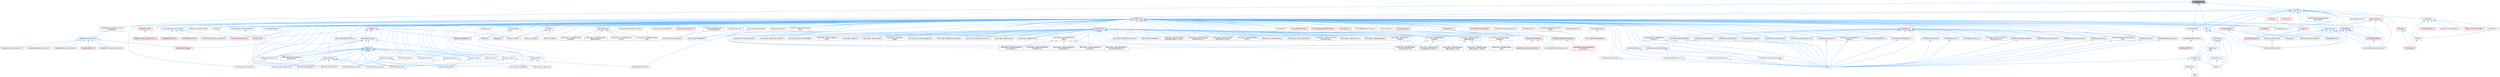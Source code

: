 digraph "Float16Color.h"
{
 // INTERACTIVE_SVG=YES
 // LATEX_PDF_SIZE
  bgcolor="transparent";
  edge [fontname=Helvetica,fontsize=10,labelfontname=Helvetica,labelfontsize=10];
  node [fontname=Helvetica,fontsize=10,shape=box,height=0.2,width=0.4];
  Node1 [id="Node000001",label="Float16Color.h",height=0.2,width=0.4,color="gray40", fillcolor="grey60", style="filled", fontcolor="black",tooltip=" "];
  Node1 -> Node2 [id="edge1_Node000001_Node000002",dir="back",color="steelblue1",style="solid",tooltip=" "];
  Node2 [id="Node000002",label="BakedShallowWaterSimulation\lComponent.h",height=0.2,width=0.4,color="grey40", fillcolor="white", style="filled",URL="$d4/dbc/BakedShallowWaterSimulationComponent_8h.html",tooltip=" "];
  Node2 -> Node3 [id="edge2_Node000002_Node000003",dir="back",color="steelblue1",style="solid",tooltip=" "];
  Node3 [id="Node000003",label="WaterBodyComponent.h",height=0.2,width=0.4,color="grey40", fillcolor="white", style="filled",URL="$db/d59/WaterBodyComponent_8h.html",tooltip=" "];
  Node3 -> Node4 [id="edge3_Node000003_Node000004",dir="back",color="steelblue1",style="solid",tooltip=" "];
  Node4 [id="Node000004",label="WaterBodyActor.h",height=0.2,width=0.4,color="red", fillcolor="#FFF0F0", style="filled",URL="$da/d45/WaterBodyActor_8h.html",tooltip=" "];
  Node3 -> Node10 [id="edge4_Node000003_Node000010",dir="back",color="steelblue1",style="solid",tooltip=" "];
  Node10 [id="Node000010",label="WaterBodyCustomComponent.h",height=0.2,width=0.4,color="grey40", fillcolor="white", style="filled",URL="$dd/dc1/WaterBodyCustomComponent_8h.html",tooltip=" "];
  Node3 -> Node11 [id="edge5_Node000003_Node000011",dir="back",color="steelblue1",style="solid",tooltip=" "];
  Node11 [id="Node000011",label="WaterBodyLakeComponent.h",height=0.2,width=0.4,color="grey40", fillcolor="white", style="filled",URL="$d8/db7/WaterBodyLakeComponent_8h.html",tooltip=" "];
  Node3 -> Node12 [id="edge6_Node000003_Node000012",dir="back",color="steelblue1",style="solid",tooltip=" "];
  Node12 [id="Node000012",label="WaterBodyManager.h",height=0.2,width=0.4,color="red", fillcolor="#FFF0F0", style="filled",URL="$d7/d25/WaterBodyManager_8h.html",tooltip=" "];
  Node3 -> Node14 [id="edge7_Node000003_Node000014",dir="back",color="steelblue1",style="solid",tooltip=" "];
  Node14 [id="Node000014",label="WaterBodyOceanComponent.h",height=0.2,width=0.4,color="grey40", fillcolor="white", style="filled",URL="$d8/d9e/WaterBodyOceanComponent_8h.html",tooltip=" "];
  Node3 -> Node15 [id="edge8_Node000003_Node000015",dir="back",color="steelblue1",style="solid",tooltip=" "];
  Node15 [id="Node000015",label="WaterBodyRiverComponent.h",height=0.2,width=0.4,color="grey40", fillcolor="white", style="filled",URL="$d6/d69/WaterBodyRiverComponent_8h.html",tooltip=" "];
  Node1 -> Node16 [id="edge9_Node000001_Node000016",dir="back",color="steelblue1",style="solid",tooltip=" "];
  Node16 [id="Node000016",label="Core.h",height=0.2,width=0.4,color="grey40", fillcolor="white", style="filled",URL="$d6/dd7/Core_8h.html",tooltip=" "];
  Node16 -> Node17 [id="edge10_Node000016_Node000017",dir="back",color="steelblue1",style="solid",tooltip=" "];
  Node17 [id="Node000017",label="CoreUObject.h",height=0.2,width=0.4,color="grey40", fillcolor="white", style="filled",URL="$d0/ded/CoreUObject_8h.html",tooltip=" "];
  Node17 -> Node18 [id="edge11_Node000017_Node000018",dir="back",color="steelblue1",style="solid",tooltip=" "];
  Node18 [id="Node000018",label="Engine.h",height=0.2,width=0.4,color="grey40", fillcolor="white", style="filled",URL="$d1/d34/Public_2Engine_8h.html",tooltip=" "];
  Node17 -> Node19 [id="edge12_Node000017_Node000019",dir="back",color="steelblue1",style="solid",tooltip=" "];
  Node19 [id="Node000019",label="EngineMinimal.h",height=0.2,width=0.4,color="grey40", fillcolor="white", style="filled",URL="$d0/d2c/EngineMinimal_8h.html",tooltip=" "];
  Node19 -> Node18 [id="edge13_Node000019_Node000018",dir="back",color="steelblue1",style="solid",tooltip=" "];
  Node17 -> Node20 [id="edge14_Node000017_Node000020",dir="back",color="steelblue1",style="solid",tooltip=" "];
  Node20 [id="Node000020",label="SlateBasics.h",height=0.2,width=0.4,color="grey40", fillcolor="white", style="filled",URL="$da/d2f/SlateBasics_8h.html",tooltip=" "];
  Node20 -> Node18 [id="edge15_Node000020_Node000018",dir="back",color="steelblue1",style="solid",tooltip=" "];
  Node20 -> Node21 [id="edge16_Node000020_Node000021",dir="back",color="steelblue1",style="solid",tooltip=" "];
  Node21 [id="Node000021",label="Slate.h",height=0.2,width=0.4,color="grey40", fillcolor="white", style="filled",URL="$d2/dc0/Slate_8h.html",tooltip=" "];
  Node20 -> Node22 [id="edge17_Node000020_Node000022",dir="back",color="steelblue1",style="solid",tooltip=" "];
  Node22 [id="Node000022",label="SlateExtras.h",height=0.2,width=0.4,color="grey40", fillcolor="white", style="filled",URL="$d8/dec/SlateExtras_8h.html",tooltip=" "];
  Node22 -> Node21 [id="edge18_Node000022_Node000021",dir="back",color="steelblue1",style="solid",tooltip=" "];
  Node20 -> Node23 [id="edge19_Node000020_Node000023",dir="back",color="steelblue1",style="solid",tooltip=" "];
  Node23 [id="Node000023",label="UnrealEd.h",height=0.2,width=0.4,color="grey40", fillcolor="white", style="filled",URL="$d2/d5f/UnrealEd_8h.html",tooltip=" "];
  Node17 -> Node24 [id="edge20_Node000017_Node000024",dir="back",color="steelblue1",style="solid",tooltip=" "];
  Node24 [id="Node000024",label="SlateCore.h",height=0.2,width=0.4,color="grey40", fillcolor="white", style="filled",URL="$dc/d03/SlateCore_8h.html",tooltip=" "];
  Node24 -> Node18 [id="edge21_Node000024_Node000018",dir="back",color="steelblue1",style="solid",tooltip=" "];
  Node24 -> Node20 [id="edge22_Node000024_Node000020",dir="back",color="steelblue1",style="solid",tooltip=" "];
  Node16 -> Node18 [id="edge23_Node000016_Node000018",dir="back",color="steelblue1",style="solid",tooltip=" "];
  Node16 -> Node20 [id="edge24_Node000016_Node000020",dir="back",color="steelblue1",style="solid",tooltip=" "];
  Node1 -> Node25 [id="edge25_Node000001_Node000025",dir="back",color="steelblue1",style="solid",tooltip=" "];
  Node25 [id="Node000025",label="CoreSharedPCH.h",height=0.2,width=0.4,color="grey40", fillcolor="white", style="filled",URL="$d8/de5/CoreSharedPCH_8h.html",tooltip=" "];
  Node25 -> Node26 [id="edge26_Node000025_Node000026",dir="back",color="steelblue1",style="solid",tooltip=" "];
  Node26 [id="Node000026",label="CoreUObjectSharedPCH.h",height=0.2,width=0.4,color="grey40", fillcolor="white", style="filled",URL="$de/d2f/CoreUObjectSharedPCH_8h.html",tooltip=" "];
  Node26 -> Node27 [id="edge27_Node000026_Node000027",dir="back",color="steelblue1",style="solid",tooltip=" "];
  Node27 [id="Node000027",label="SlateSharedPCH.h",height=0.2,width=0.4,color="red", fillcolor="#FFF0F0", style="filled",URL="$d1/dfc/SlateSharedPCH_8h.html",tooltip=" "];
  Node1 -> Node30 [id="edge28_Node000001_Node000030",dir="back",color="steelblue1",style="solid",tooltip=" "];
  Node30 [id="Node000030",label="UnrealMath.h",height=0.2,width=0.4,color="grey40", fillcolor="white", style="filled",URL="$d8/db2/UnrealMath_8h.html",tooltip=" "];
  Node30 -> Node31 [id="edge29_Node000030_Node000031",dir="back",color="steelblue1",style="solid",tooltip=" "];
  Node31 [id="Node000031",label="AudioBuffer.h",height=0.2,width=0.4,color="grey40", fillcolor="white", style="filled",URL="$d7/da7/AudioBuffer_8h.html",tooltip=" "];
  Node31 -> Node32 [id="edge30_Node000031_Node000032",dir="back",color="steelblue1",style="solid",tooltip=" "];
  Node32 [id="Node000032",label="FusionVoice.h",height=0.2,width=0.4,color="red", fillcolor="#FFF0F0", style="filled",URL="$d2/dca/FusionVoice_8h.html",tooltip=" "];
  Node31 -> Node35 [id="edge31_Node000031_Node000035",dir="back",color="steelblue1",style="solid",tooltip=" "];
  Node35 [id="Node000035",label="GainMatrix.h",height=0.2,width=0.4,color="grey40", fillcolor="white", style="filled",URL="$d0/d14/GainMatrix_8h.html",tooltip=" "];
  Node35 -> Node36 [id="edge32_Node000035_Node000036",dir="back",color="steelblue1",style="solid",tooltip=" "];
  Node36 [id="Node000036",label="Panner.h",height=0.2,width=0.4,color="grey40", fillcolor="white", style="filled",URL="$dc/dea/Panner_8h.html",tooltip=" "];
  Node36 -> Node32 [id="edge33_Node000036_Node000032",dir="back",color="steelblue1",style="solid",tooltip=" "];
  Node31 -> Node37 [id="edge34_Node000031_Node000037",dir="back",color="steelblue1",style="solid",tooltip=" "];
  Node37 [id="Node000037",label="MusicalAudioBus.h",height=0.2,width=0.4,color="red", fillcolor="#FFF0F0", style="filled",URL="$d4/d5c/MusicalAudioBus_8h.html",tooltip=" "];
  Node31 -> Node36 [id="edge35_Node000031_Node000036",dir="back",color="steelblue1",style="solid",tooltip=" "];
  Node31 -> Node34 [id="edge36_Node000031_Node000034",dir="back",color="steelblue1",style="solid",tooltip=" "];
  Node34 [id="Node000034",label="SingletonFusionVoicePool.h",height=0.2,width=0.4,color="grey40", fillcolor="white", style="filled",URL="$d3/da3/SingletonFusionVoicePool_8h.html",tooltip=" "];
  Node31 -> Node40 [id="edge37_Node000031_Node000040",dir="back",color="steelblue1",style="solid",tooltip=" "];
  Node40 [id="Node000040",label="StretcherAndPitchShifter.h",height=0.2,width=0.4,color="red", fillcolor="#FFF0F0", style="filled",URL="$da/d13/StretcherAndPitchShifter_8h.html",tooltip=" "];
  Node30 -> Node45 [id="edge38_Node000030_Node000045",dir="back",color="steelblue1",style="solid",tooltip=" "];
  Node45 [id="Node000045",label="CapsuleTypes.h",height=0.2,width=0.4,color="grey40", fillcolor="white", style="filled",URL="$de/dcd/CapsuleTypes_8h.html",tooltip=" "];
  Node45 -> Node46 [id="edge39_Node000045_Node000046",dir="back",color="steelblue1",style="solid",tooltip=" "];
  Node46 [id="Node000046",label="CollisionGeometryConversion.h",height=0.2,width=0.4,color="grey40", fillcolor="white", style="filled",URL="$df/d0d/CollisionGeometryConversion_8h.html",tooltip=" "];
  Node45 -> Node47 [id="edge40_Node000045_Node000047",dir="back",color="steelblue1",style="solid",tooltip=" "];
  Node47 [id="Node000047",label="ContainmentQueries3.h",height=0.2,width=0.4,color="grey40", fillcolor="white", style="filled",URL="$d5/dc8/ContainmentQueries3_8h.html",tooltip=" "];
  Node45 -> Node48 [id="edge41_Node000045_Node000048",dir="back",color="steelblue1",style="solid",tooltip=" "];
  Node48 [id="Node000048",label="FitCapsule3.h",height=0.2,width=0.4,color="grey40", fillcolor="white", style="filled",URL="$d7/d15/FitCapsule3_8h.html",tooltip=" "];
  Node45 -> Node49 [id="edge42_Node000045_Node000049",dir="back",color="steelblue1",style="solid",tooltip=" "];
  Node49 [id="Node000049",label="IntersectionQueries3.h",height=0.2,width=0.4,color="grey40", fillcolor="white", style="filled",URL="$d6/d34/IntersectionQueries3_8h.html",tooltip=" "];
  Node49 -> Node47 [id="edge43_Node000049_Node000047",dir="back",color="steelblue1",style="solid",tooltip=" "];
  Node45 -> Node50 [id="edge44_Node000045_Node000050",dir="back",color="steelblue1",style="solid",tooltip=" "];
  Node50 [id="Node000050",label="SetCollisionGeometryTool.h",height=0.2,width=0.4,color="grey40", fillcolor="white", style="filled",URL="$d0/de6/SetCollisionGeometryTool_8h.html",tooltip=" "];
  Node45 -> Node51 [id="edge45_Node000045_Node000051",dir="back",color="steelblue1",style="solid",tooltip=" "];
  Node51 [id="Node000051",label="ShapeDetection3.h",height=0.2,width=0.4,color="grey40", fillcolor="white", style="filled",URL="$de/d18/ShapeDetection3_8h.html",tooltip=" "];
  Node45 -> Node52 [id="edge46_Node000045_Node000052",dir="back",color="steelblue1",style="solid",tooltip=" "];
  Node52 [id="Node000052",label="SimpleShapeSet3.h",height=0.2,width=0.4,color="red", fillcolor="#FFF0F0", style="filled",URL="$dc/ddb/SimpleShapeSet3_8h.html",tooltip=" "];
  Node52 -> Node46 [id="edge47_Node000052_Node000046",dir="back",color="steelblue1",style="solid",tooltip=" "];
  Node30 -> Node78 [id="edge48_Node000030_Node000078",dir="back",color="steelblue1",style="solid",tooltip=" "];
  Node78 [id="Node000078",label="ComponentSourceInterfaces.h",height=0.2,width=0.4,color="grey40", fillcolor="white", style="filled",URL="$d0/d45/ComponentSourceInterfaces_8h.html",tooltip=" "];
  Node78 -> Node79 [id="edge49_Node000078_Node000079",dir="back",color="steelblue1",style="solid",tooltip=" "];
  Node79 [id="Node000079",label="EditorComponentSourceFactory.h",height=0.2,width=0.4,color="grey40", fillcolor="white", style="filled",URL="$d4/d35/EditorComponentSourceFactory_8h.html",tooltip=" "];
  Node78 -> Node80 [id="edge50_Node000078_Node000080",dir="back",color="steelblue1",style="solid",tooltip=" "];
  Node80 [id="Node000080",label="MultiSelectionTool.h",height=0.2,width=0.4,color="red", fillcolor="#FFF0F0", style="filled",URL="$d6/dc9/MultiSelectionTool_8h.html",tooltip=" "];
  Node78 -> Node105 [id="edge51_Node000078_Node000105",dir="back",color="steelblue1",style="solid",tooltip=" "];
  Node105 [id="Node000105",label="SingleSelectionTool.h",height=0.2,width=0.4,color="red", fillcolor="#FFF0F0", style="filled",URL="$de/def/SingleSelectionTool_8h.html",tooltip=" "];
  Node78 -> Node145 [id="edge52_Node000078_Node000145",dir="back",color="steelblue1",style="solid",tooltip=" "];
  Node145 [id="Node000145",label="ToolContextInterfaces.h",height=0.2,width=0.4,color="red", fillcolor="#FFF0F0", style="filled",URL="$dd/d61/ToolContextInterfaces_8h.html",tooltip=" "];
  Node30 -> Node16 [id="edge53_Node000030_Node000016",dir="back",color="steelblue1",style="solid",tooltip=" "];
  Node30 -> Node299 [id="edge54_Node000030_Node000299",dir="back",color="steelblue1",style="solid",tooltip=" "];
  Node299 [id="Node000299",label="CoreMinimal.h",height=0.2,width=0.4,color="red", fillcolor="#FFF0F0", style="filled",URL="$d7/d67/CoreMinimal_8h.html",tooltip=" "];
  Node299 -> Node300 [id="edge55_Node000299_Node000300",dir="back",color="steelblue1",style="solid",tooltip=" "];
  Node300 [id="Node000300",label="AIAsyncTaskBlueprintProxy.h",height=0.2,width=0.4,color="grey40", fillcolor="white", style="filled",URL="$db/d07/AIAsyncTaskBlueprintProxy_8h.html",tooltip=" "];
  Node299 -> Node301 [id="edge56_Node000299_Node000301",dir="back",color="steelblue1",style="solid",tooltip=" "];
  Node301 [id="Node000301",label="AIBlueprintHelperLibrary.h",height=0.2,width=0.4,color="grey40", fillcolor="white", style="filled",URL="$dc/d00/AIBlueprintHelperLibrary_8h.html",tooltip=" "];
  Node299 -> Node302 [id="edge57_Node000299_Node000302",dir="back",color="steelblue1",style="solid",tooltip=" "];
  Node302 [id="Node000302",label="AIConfig.h",height=0.2,width=0.4,color="grey40", fillcolor="white", style="filled",URL="$da/da3/AIConfig_8h.html",tooltip=" "];
  Node299 -> Node303 [id="edge58_Node000299_Node000303",dir="back",color="steelblue1",style="solid",tooltip=" "];
  Node303 [id="Node000303",label="AIController.h",height=0.2,width=0.4,color="red", fillcolor="#FFF0F0", style="filled",URL="$d7/dd8/AIController_8h.html",tooltip=" "];
  Node299 -> Node306 [id="edge59_Node000299_Node000306",dir="back",color="steelblue1",style="solid",tooltip=" "];
  Node306 [id="Node000306",label="AIDataProvider.h",height=0.2,width=0.4,color="red", fillcolor="#FFF0F0", style="filled",URL="$dd/d5b/AIDataProvider_8h.html",tooltip=" "];
  Node306 -> Node307 [id="edge60_Node000306_Node000307",dir="back",color="steelblue1",style="solid",tooltip=" "];
  Node307 [id="Node000307",label="AIDataProvider_QueryParams.h",height=0.2,width=0.4,color="red", fillcolor="#FFF0F0", style="filled",URL="$d3/dd9/AIDataProvider__QueryParams_8h.html",tooltip=" "];
  Node299 -> Node307 [id="edge61_Node000299_Node000307",dir="back",color="steelblue1",style="solid",tooltip=" "];
  Node299 -> Node317 [id="edge62_Node000299_Node000317",dir="back",color="steelblue1",style="solid",tooltip=" "];
  Node317 [id="Node000317",label="AIHotSpotManager.h",height=0.2,width=0.4,color="grey40", fillcolor="white", style="filled",URL="$da/d1d/AIHotSpotManager_8h.html",tooltip=" "];
  Node299 -> Node318 [id="edge63_Node000299_Node000318",dir="back",color="steelblue1",style="solid",tooltip=" "];
  Node318 [id="Node000318",label="AIModule.h",height=0.2,width=0.4,color="grey40", fillcolor="white", style="filled",URL="$d9/df1/AIModule_8h.html",tooltip=" "];
  Node299 -> Node319 [id="edge64_Node000299_Node000319",dir="back",color="steelblue1",style="solid",tooltip=" "];
  Node319 [id="Node000319",label="AIPerceptionComponent.h",height=0.2,width=0.4,color="grey40", fillcolor="white", style="filled",URL="$d6/d0a/AIPerceptionComponent_8h.html",tooltip=" "];
  Node299 -> Node320 [id="edge65_Node000299_Node000320",dir="back",color="steelblue1",style="solid",tooltip=" "];
  Node320 [id="Node000320",label="AIPerceptionListenerInterface.h",height=0.2,width=0.4,color="grey40", fillcolor="white", style="filled",URL="$d4/dd7/AIPerceptionListenerInterface_8h.html",tooltip=" "];
  Node320 -> Node303 [id="edge66_Node000320_Node000303",dir="back",color="steelblue1",style="solid",tooltip=" "];
  Node299 -> Node321 [id="edge67_Node000299_Node000321",dir="back",color="steelblue1",style="solid",tooltip=" "];
  Node321 [id="Node000321",label="AIPerceptionStimuliSource\lComponent.h",height=0.2,width=0.4,color="grey40", fillcolor="white", style="filled",URL="$df/da3/AIPerceptionStimuliSourceComponent_8h.html",tooltip=" "];
  Node299 -> Node322 [id="edge68_Node000299_Node000322",dir="back",color="steelblue1",style="solid",tooltip=" "];
  Node322 [id="Node000322",label="AIPerceptionSystem.h",height=0.2,width=0.4,color="grey40", fillcolor="white", style="filled",URL="$d0/d08/AIPerceptionSystem_8h.html",tooltip=" "];
  Node322 -> Node319 [id="edge69_Node000322_Node000319",dir="back",color="steelblue1",style="solid",tooltip=" "];
  Node299 -> Node323 [id="edge70_Node000299_Node000323",dir="back",color="steelblue1",style="solid",tooltip=" "];
  Node323 [id="Node000323",label="AIPerceptionTypes.h",height=0.2,width=0.4,color="grey40", fillcolor="white", style="filled",URL="$de/d00/AIPerceptionTypes_8h.html",tooltip=" "];
  Node323 -> Node319 [id="edge71_Node000323_Node000319",dir="back",color="steelblue1",style="solid",tooltip=" "];
  Node323 -> Node322 [id="edge72_Node000323_Node000322",dir="back",color="steelblue1",style="solid",tooltip=" "];
  Node323 -> Node324 [id="edge73_Node000323_Node000324",dir="back",color="steelblue1",style="solid",tooltip=" "];
  Node324 [id="Node000324",label="AISense.h",height=0.2,width=0.4,color="red", fillcolor="#FFF0F0", style="filled",URL="$d3/dbd/AISense_8h.html",tooltip=" "];
  Node324 -> Node319 [id="edge74_Node000324_Node000319",dir="back",color="steelblue1",style="solid",tooltip=" "];
  Node324 -> Node321 [id="edge75_Node000324_Node000321",dir="back",color="steelblue1",style="solid",tooltip=" "];
  Node324 -> Node322 [id="edge76_Node000324_Node000322",dir="back",color="steelblue1",style="solid",tooltip=" "];
  Node324 -> Node325 [id="edge77_Node000324_Node000325",dir="back",color="steelblue1",style="solid",tooltip=" "];
  Node325 [id="Node000325",label="AISenseConfig.h",height=0.2,width=0.4,color="grey40", fillcolor="white", style="filled",URL="$d4/d73/AISenseConfig_8h.html",tooltip=" "];
  Node325 -> Node326 [id="edge78_Node000325_Node000326",dir="back",color="steelblue1",style="solid",tooltip=" "];
  Node326 [id="Node000326",label="AISenseConfig_Blueprint.h",height=0.2,width=0.4,color="grey40", fillcolor="white", style="filled",URL="$d7/ddf/AISenseConfig__Blueprint_8h.html",tooltip=" "];
  Node325 -> Node327 [id="edge79_Node000325_Node000327",dir="back",color="steelblue1",style="solid",tooltip=" "];
  Node327 [id="Node000327",label="AISenseConfig_Damage.h",height=0.2,width=0.4,color="grey40", fillcolor="white", style="filled",URL="$d4/d13/AISenseConfig__Damage_8h.html",tooltip=" "];
  Node325 -> Node328 [id="edge80_Node000325_Node000328",dir="back",color="steelblue1",style="solid",tooltip=" "];
  Node328 [id="Node000328",label="AISenseConfig_Hearing.h",height=0.2,width=0.4,color="grey40", fillcolor="white", style="filled",URL="$df/d81/AISenseConfig__Hearing_8h.html",tooltip=" "];
  Node325 -> Node329 [id="edge81_Node000325_Node000329",dir="back",color="steelblue1",style="solid",tooltip=" "];
  Node329 [id="Node000329",label="AISenseConfig_Prediction.h",height=0.2,width=0.4,color="grey40", fillcolor="white", style="filled",URL="$d2/d6e/AISenseConfig__Prediction_8h.html",tooltip=" "];
  Node325 -> Node330 [id="edge82_Node000325_Node000330",dir="back",color="steelblue1",style="solid",tooltip=" "];
  Node330 [id="Node000330",label="AISenseConfig_Sight.h",height=0.2,width=0.4,color="grey40", fillcolor="white", style="filled",URL="$d7/d17/AISenseConfig__Sight_8h.html",tooltip=" "];
  Node325 -> Node331 [id="edge83_Node000325_Node000331",dir="back",color="steelblue1",style="solid",tooltip=" "];
  Node331 [id="Node000331",label="AISenseConfig_Team.h",height=0.2,width=0.4,color="grey40", fillcolor="white", style="filled",URL="$dc/daf/AISenseConfig__Team_8h.html",tooltip=" "];
  Node325 -> Node332 [id="edge84_Node000325_Node000332",dir="back",color="steelblue1",style="solid",tooltip=" "];
  Node332 [id="Node000332",label="AISenseConfig_Touch.h",height=0.2,width=0.4,color="grey40", fillcolor="white", style="filled",URL="$df/d3a/AISenseConfig__Touch_8h.html",tooltip=" "];
  Node324 -> Node326 [id="edge85_Node000324_Node000326",dir="back",color="steelblue1",style="solid",tooltip=" "];
  Node324 -> Node327 [id="edge86_Node000324_Node000327",dir="back",color="steelblue1",style="solid",tooltip=" "];
  Node324 -> Node328 [id="edge87_Node000324_Node000328",dir="back",color="steelblue1",style="solid",tooltip=" "];
  Node324 -> Node329 [id="edge88_Node000324_Node000329",dir="back",color="steelblue1",style="solid",tooltip=" "];
  Node324 -> Node330 [id="edge89_Node000324_Node000330",dir="back",color="steelblue1",style="solid",tooltip=" "];
  Node324 -> Node331 [id="edge90_Node000324_Node000331",dir="back",color="steelblue1",style="solid",tooltip=" "];
  Node324 -> Node332 [id="edge91_Node000324_Node000332",dir="back",color="steelblue1",style="solid",tooltip=" "];
  Node324 -> Node333 [id="edge92_Node000324_Node000333",dir="back",color="steelblue1",style="solid",tooltip=" "];
  Node333 [id="Node000333",label="AISense_Blueprint.h",height=0.2,width=0.4,color="grey40", fillcolor="white", style="filled",URL="$d6/d30/AISense__Blueprint_8h.html",tooltip=" "];
  Node324 -> Node334 [id="edge93_Node000324_Node000334",dir="back",color="steelblue1",style="solid",tooltip=" "];
  Node334 [id="Node000334",label="AISense_Damage.h",height=0.2,width=0.4,color="grey40", fillcolor="white", style="filled",URL="$dd/d37/AISense__Damage_8h.html",tooltip=" "];
  Node334 -> Node327 [id="edge94_Node000334_Node000327",dir="back",color="steelblue1",style="solid",tooltip=" "];
  Node334 -> Node335 [id="edge95_Node000334_Node000335",dir="back",color="steelblue1",style="solid",tooltip=" "];
  Node335 [id="Node000335",label="AISenseEvent_Damage.h",height=0.2,width=0.4,color="grey40", fillcolor="white", style="filled",URL="$db/d23/AISenseEvent__Damage_8h.html",tooltip=" "];
  Node324 -> Node336 [id="edge96_Node000324_Node000336",dir="back",color="steelblue1",style="solid",tooltip=" "];
  Node336 [id="Node000336",label="AISense_Hearing.h",height=0.2,width=0.4,color="grey40", fillcolor="white", style="filled",URL="$dc/d03/AISense__Hearing_8h.html",tooltip=" "];
  Node336 -> Node328 [id="edge97_Node000336_Node000328",dir="back",color="steelblue1",style="solid",tooltip=" "];
  Node336 -> Node337 [id="edge98_Node000336_Node000337",dir="back",color="steelblue1",style="solid",tooltip=" "];
  Node337 [id="Node000337",label="AISenseEvent_Hearing.h",height=0.2,width=0.4,color="grey40", fillcolor="white", style="filled",URL="$df/d3a/AISenseEvent__Hearing_8h.html",tooltip=" "];
  Node324 -> Node338 [id="edge99_Node000324_Node000338",dir="back",color="steelblue1",style="solid",tooltip=" "];
  Node338 [id="Node000338",label="AISense_Prediction.h",height=0.2,width=0.4,color="grey40", fillcolor="white", style="filled",URL="$d4/de0/AISense__Prediction_8h.html",tooltip=" "];
  Node324 -> Node339 [id="edge100_Node000324_Node000339",dir="back",color="steelblue1",style="solid",tooltip=" "];
  Node339 [id="Node000339",label="AISense_Sight.h",height=0.2,width=0.4,color="grey40", fillcolor="white", style="filled",URL="$d7/d6f/AISense__Sight_8h.html",tooltip=" "];
  Node339 -> Node330 [id="edge101_Node000339_Node000330",dir="back",color="steelblue1",style="solid",tooltip=" "];
  Node339 -> Node340 [id="edge102_Node000339_Node000340",dir="back",color="steelblue1",style="solid",tooltip=" "];
  Node340 [id="Node000340",label="AISightTargetInterface.h",height=0.2,width=0.4,color="grey40", fillcolor="white", style="filled",URL="$d0/dd7/AISightTargetInterface_8h.html",tooltip=" "];
  Node324 -> Node341 [id="edge103_Node000324_Node000341",dir="back",color="steelblue1",style="solid",tooltip=" "];
  Node341 [id="Node000341",label="AISense_Team.h",height=0.2,width=0.4,color="grey40", fillcolor="white", style="filled",URL="$d7/d7a/AISense__Team_8h.html",tooltip=" "];
  Node341 -> Node331 [id="edge104_Node000341_Node000331",dir="back",color="steelblue1",style="solid",tooltip=" "];
  Node324 -> Node342 [id="edge105_Node000324_Node000342",dir="back",color="steelblue1",style="solid",tooltip=" "];
  Node342 [id="Node000342",label="AISense_Touch.h",height=0.2,width=0.4,color="grey40", fillcolor="white", style="filled",URL="$d6/db4/AISense__Touch_8h.html",tooltip=" "];
  Node323 -> Node325 [id="edge106_Node000323_Node000325",dir="back",color="steelblue1",style="solid",tooltip=" "];
  Node323 -> Node328 [id="edge107_Node000323_Node000328",dir="back",color="steelblue1",style="solid",tooltip=" "];
  Node323 -> Node330 [id="edge108_Node000323_Node000330",dir="back",color="steelblue1",style="solid",tooltip=" "];
  Node323 -> Node343 [id="edge109_Node000323_Node000343",dir="back",color="steelblue1",style="solid",tooltip=" "];
  Node343 [id="Node000343",label="AISenseEvent.h",height=0.2,width=0.4,color="grey40", fillcolor="white", style="filled",URL="$de/d44/AISenseEvent_8h.html",tooltip=" "];
  Node343 -> Node335 [id="edge110_Node000343_Node000335",dir="back",color="steelblue1",style="solid",tooltip=" "];
  Node343 -> Node337 [id="edge111_Node000343_Node000337",dir="back",color="steelblue1",style="solid",tooltip=" "];
  Node299 -> Node344 [id="edge112_Node000299_Node000344",dir="back",color="steelblue1",style="solid",tooltip=" "];
  Node344 [id="Node000344",label="AIResourceInterface.h",height=0.2,width=0.4,color="red", fillcolor="#FFF0F0", style="filled",URL="$dd/d0d/AIResourceInterface_8h.html",tooltip=" "];
  Node299 -> Node401 [id="edge113_Node000299_Node000401",dir="back",color="steelblue1",style="solid",tooltip=" "];
  Node401 [id="Node000401",label="AIResources.h",height=0.2,width=0.4,color="grey40", fillcolor="white", style="filled",URL="$d9/db0/AIResources_8h.html",tooltip=" "];
  Node299 -> Node324 [id="edge114_Node000299_Node000324",dir="back",color="steelblue1",style="solid",tooltip=" "];
  Node299 -> Node325 [id="edge115_Node000299_Node000325",dir="back",color="steelblue1",style="solid",tooltip=" "];
  Node299 -> Node326 [id="edge116_Node000299_Node000326",dir="back",color="steelblue1",style="solid",tooltip=" "];
  Node299 -> Node327 [id="edge117_Node000299_Node000327",dir="back",color="steelblue1",style="solid",tooltip=" "];
  Node299 -> Node328 [id="edge118_Node000299_Node000328",dir="back",color="steelblue1",style="solid",tooltip=" "];
  Node299 -> Node329 [id="edge119_Node000299_Node000329",dir="back",color="steelblue1",style="solid",tooltip=" "];
  Node299 -> Node330 [id="edge120_Node000299_Node000330",dir="back",color="steelblue1",style="solid",tooltip=" "];
  Node299 -> Node331 [id="edge121_Node000299_Node000331",dir="back",color="steelblue1",style="solid",tooltip=" "];
  Node299 -> Node332 [id="edge122_Node000299_Node000332",dir="back",color="steelblue1",style="solid",tooltip=" "];
  Node299 -> Node343 [id="edge123_Node000299_Node000343",dir="back",color="steelblue1",style="solid",tooltip=" "];
  Node299 -> Node335 [id="edge124_Node000299_Node000335",dir="back",color="steelblue1",style="solid",tooltip=" "];
  Node299 -> Node337 [id="edge125_Node000299_Node000337",dir="back",color="steelblue1",style="solid",tooltip=" "];
  Node299 -> Node333 [id="edge126_Node000299_Node000333",dir="back",color="steelblue1",style="solid",tooltip=" "];
  Node299 -> Node334 [id="edge127_Node000299_Node000334",dir="back",color="steelblue1",style="solid",tooltip=" "];
  Node299 -> Node336 [id="edge128_Node000299_Node000336",dir="back",color="steelblue1",style="solid",tooltip=" "];
  Node299 -> Node338 [id="edge129_Node000299_Node000338",dir="back",color="steelblue1",style="solid",tooltip=" "];
  Node299 -> Node339 [id="edge130_Node000299_Node000339",dir="back",color="steelblue1",style="solid",tooltip=" "];
  Node299 -> Node341 [id="edge131_Node000299_Node000341",dir="back",color="steelblue1",style="solid",tooltip=" "];
  Node299 -> Node342 [id="edge132_Node000299_Node000342",dir="back",color="steelblue1",style="solid",tooltip=" "];
  Node299 -> Node340 [id="edge133_Node000299_Node000340",dir="back",color="steelblue1",style="solid",tooltip=" "];
  Node299 -> Node402 [id="edge134_Node000299_Node000402",dir="back",color="steelblue1",style="solid",tooltip=" "];
  Node402 [id="Node000402",label="AISystem.h",height=0.2,width=0.4,color="red", fillcolor="#FFF0F0", style="filled",URL="$d0/d71/AISystem_8h.html",tooltip=" "];
  Node299 -> Node407 [id="edge135_Node000299_Node000407",dir="back",color="steelblue1",style="solid",tooltip=" "];
  Node407 [id="Node000407",label="AISystemBase.h",height=0.2,width=0.4,color="grey40", fillcolor="white", style="filled",URL="$d5/d44/AISystemBase_8h.html",tooltip=" "];
  Node407 -> Node318 [id="edge136_Node000407_Node000318",dir="back",color="steelblue1",style="solid",tooltip=" "];
  Node407 -> Node402 [id="edge137_Node000407_Node000402",dir="back",color="steelblue1",style="solid",tooltip=" "];
  Node299 -> Node408 [id="edge138_Node000299_Node000408",dir="back",color="steelblue1",style="solid",tooltip=" "];
  Node408 [id="Node000408",label="AITask.h",height=0.2,width=0.4,color="red", fillcolor="#FFF0F0", style="filled",URL="$d6/de2/AITask_8h.html",tooltip=" "];
  Node408 -> Node409 [id="edge139_Node000408_Node000409",dir="back",color="steelblue1",style="solid",tooltip=" "];
  Node409 [id="Node000409",label="AITask_LockLogic.h",height=0.2,width=0.4,color="grey40", fillcolor="white", style="filled",URL="$d8/d28/AITask__LockLogic_8h.html",tooltip=" "];
  Node408 -> Node398 [id="edge140_Node000408_Node000398",dir="back",color="steelblue1",style="solid",tooltip=" "];
  Node398 [id="Node000398",label="AITask_MoveTo.h",height=0.2,width=0.4,color="grey40", fillcolor="white", style="filled",URL="$d4/dc4/AITask__MoveTo_8h.html",tooltip=" "];
  Node408 -> Node410 [id="edge141_Node000408_Node000410",dir="back",color="steelblue1",style="solid",tooltip=" "];
  Node410 [id="Node000410",label="AITask_RunEQS.h",height=0.2,width=0.4,color="grey40", fillcolor="white", style="filled",URL="$d9/d9f/AITask__RunEQS_8h.html",tooltip=" "];
  Node299 -> Node409 [id="edge142_Node000299_Node000409",dir="back",color="steelblue1",style="solid",tooltip=" "];
  Node299 -> Node398 [id="edge143_Node000299_Node000398",dir="back",color="steelblue1",style="solid",tooltip=" "];
  Node299 -> Node410 [id="edge144_Node000299_Node000410",dir="back",color="steelblue1",style="solid",tooltip=" "];
  Node299 -> Node411 [id="edge145_Node000299_Node000411",dir="back",color="steelblue1",style="solid",tooltip=" "];
  Node411 [id="Node000411",label="AITypes.h",height=0.2,width=0.4,color="red", fillcolor="#FFF0F0", style="filled",URL="$dd/d64/AITypes_8h.html",tooltip=" "];
  Node411 -> Node300 [id="edge146_Node000411_Node000300",dir="back",color="steelblue1",style="solid",tooltip=" "];
  Node411 -> Node303 [id="edge147_Node000411_Node000303",dir="back",color="steelblue1",style="solid",tooltip=" "];
  Node411 -> Node323 [id="edge148_Node000411_Node000323",dir="back",color="steelblue1",style="solid",tooltip=" "];
  Node411 -> Node344 [id="edge149_Node000411_Node000344",dir="back",color="steelblue1",style="solid",tooltip=" "];
  Node411 -> Node398 [id="edge150_Node000411_Node000398",dir="back",color="steelblue1",style="solid",tooltip=" "];
  Node299 -> Node416 [id="edge151_Node000299_Node000416",dir="back",color="steelblue1",style="solid",tooltip=" "];
  Node416 [id="Node000416",label="AbilityAsync.h",height=0.2,width=0.4,color="red", fillcolor="#FFF0F0", style="filled",URL="$d8/dce/AbilityAsync_8h.html",tooltip=" "];
  Node416 -> Node417 [id="edge152_Node000416_Node000417",dir="back",color="steelblue1",style="solid",tooltip=" "];
  Node417 [id="Node000417",label="AbilityAsync_WaitAttribute\lChanged.h",height=0.2,width=0.4,color="grey40", fillcolor="white", style="filled",URL="$d8/d81/AbilityAsync__WaitAttributeChanged_8h.html",tooltip=" "];
  Node416 -> Node418 [id="edge153_Node000416_Node000418",dir="back",color="steelblue1",style="solid",tooltip=" "];
  Node418 [id="Node000418",label="AbilityAsync_WaitGameplay\lEffectApplied.h",height=0.2,width=0.4,color="grey40", fillcolor="white", style="filled",URL="$dd/d1a/AbilityAsync__WaitGameplayEffectApplied_8h.html",tooltip=" "];
  Node416 -> Node419 [id="edge154_Node000416_Node000419",dir="back",color="steelblue1",style="solid",tooltip=" "];
  Node419 [id="Node000419",label="AbilityAsync_WaitGameplay\lEvent.h",height=0.2,width=0.4,color="grey40", fillcolor="white", style="filled",URL="$d4/d2d/AbilityAsync__WaitGameplayEvent_8h.html",tooltip=" "];
  Node416 -> Node420 [id="edge155_Node000416_Node000420",dir="back",color="steelblue1",style="solid",tooltip=" "];
  Node420 [id="Node000420",label="AbilityAsync_WaitGameplay\lTag.h",height=0.2,width=0.4,color="grey40", fillcolor="white", style="filled",URL="$d8/dc5/AbilityAsync__WaitGameplayTag_8h.html",tooltip=" "];
  Node299 -> Node417 [id="edge156_Node000299_Node000417",dir="back",color="steelblue1",style="solid",tooltip=" "];
  Node299 -> Node418 [id="edge157_Node000299_Node000418",dir="back",color="steelblue1",style="solid",tooltip=" "];
  Node299 -> Node419 [id="edge158_Node000299_Node000419",dir="back",color="steelblue1",style="solid",tooltip=" "];
  Node299 -> Node420 [id="edge159_Node000299_Node000420",dir="back",color="steelblue1",style="solid",tooltip=" "];
  Node299 -> Node423 [id="edge160_Node000299_Node000423",dir="back",color="steelblue1",style="solid",tooltip=" "];
  Node423 [id="Node000423",label="AbilitySystemBlueprintLibrary.h",height=0.2,width=0.4,color="grey40", fillcolor="white", style="filled",URL="$d5/dd6/AbilitySystemBlueprintLibrary_8h.html",tooltip=" "];
  Node299 -> Node424 [id="edge161_Node000299_Node000424",dir="back",color="steelblue1",style="solid",tooltip=" "];
  Node424 [id="Node000424",label="AbilitySystemComponent.h",height=0.2,width=0.4,color="grey40", fillcolor="white", style="filled",URL="$d0/da3/AbilitySystemComponent_8h.html",tooltip=" "];
  Node299 -> Node425 [id="edge162_Node000299_Node000425",dir="back",color="steelblue1",style="solid",tooltip=" "];
  Node425 [id="Node000425",label="AbilitySystemDebugHUD.h",height=0.2,width=0.4,color="grey40", fillcolor="white", style="filled",URL="$dc/d84/AbilitySystemDebugHUD_8h.html",tooltip=" "];
  Node299 -> Node426 [id="edge163_Node000299_Node000426",dir="back",color="steelblue1",style="solid",tooltip=" "];
  Node426 [id="Node000426",label="AbilitySystemGlobals.h",height=0.2,width=0.4,color="red", fillcolor="#FFF0F0", style="filled",URL="$dc/d82/AbilitySystemGlobals_8h.html",tooltip=" "];
  Node299 -> Node428 [id="edge164_Node000299_Node000428",dir="back",color="steelblue1",style="solid",tooltip=" "];
  Node428 [id="Node000428",label="AbilitySystemInterface.h",height=0.2,width=0.4,color="grey40", fillcolor="white", style="filled",URL="$d8/d76/AbilitySystemInterface_8h.html",tooltip=" "];
  Node428 -> Node429 [id="edge165_Node000428_Node000429",dir="back",color="steelblue1",style="solid",tooltip=" "];
  Node429 [id="Node000429",label="AbilitySystemTestPawn.h",height=0.2,width=0.4,color="grey40", fillcolor="white", style="filled",URL="$d9/d5f/AbilitySystemTestPawn_8h.html",tooltip=" "];
  Node299 -> Node430 [id="edge166_Node000299_Node000430",dir="back",color="steelblue1",style="solid",tooltip=" "];
  Node430 [id="Node000430",label="AbilitySystemLog.h",height=0.2,width=0.4,color="grey40", fillcolor="white", style="filled",URL="$d9/d0f/AbilitySystemLog_8h.html",tooltip=" "];
  Node299 -> Node431 [id="edge167_Node000299_Node000431",dir="back",color="steelblue1",style="solid",tooltip=" "];
  Node431 [id="Node000431",label="AbilitySystemReplication\lProxyInterface.h",height=0.2,width=0.4,color="grey40", fillcolor="white", style="filled",URL="$d9/d17/AbilitySystemReplicationProxyInterface_8h.html",tooltip=" "];
  Node431 -> Node424 [id="edge168_Node000431_Node000424",dir="back",color="steelblue1",style="solid",tooltip=" "];
  Node299 -> Node432 [id="edge169_Node000299_Node000432",dir="back",color="steelblue1",style="solid",tooltip=" "];
  Node432 [id="Node000432",label="AbilitySystemStats.h",height=0.2,width=0.4,color="grey40", fillcolor="white", style="filled",URL="$d2/d42/AbilitySystemStats_8h.html",tooltip=" "];
  Node299 -> Node433 [id="edge170_Node000299_Node000433",dir="back",color="steelblue1",style="solid",tooltip=" "];
  Node433 [id="Node000433",label="AbilitySystemTestAttribute\lSet.h",height=0.2,width=0.4,color="grey40", fillcolor="white", style="filled",URL="$df/d1f/AbilitySystemTestAttributeSet_8h.html",tooltip=" "];
  Node299 -> Node429 [id="edge171_Node000299_Node000429",dir="back",color="steelblue1",style="solid",tooltip=" "];
  Node299 -> Node434 [id="edge172_Node000299_Node000434",dir="back",color="steelblue1",style="solid",tooltip=" "];
  Node434 [id="Node000434",label="AbilityTask.h",height=0.2,width=0.4,color="red", fillcolor="#FFF0F0", style="filled",URL="$d2/d8e/AbilityTask_8h.html",tooltip=" "];
  Node434 -> Node435 [id="edge173_Node000434_Node000435",dir="back",color="steelblue1",style="solid",tooltip=" "];
  Node435 [id="Node000435",label="AbilityTask_ApplyRootMotion\lConstantForce.h",height=0.2,width=0.4,color="grey40", fillcolor="white", style="filled",URL="$d0/de8/AbilityTask__ApplyRootMotionConstantForce_8h.html",tooltip=" "];
  Node434 -> Node436 [id="edge174_Node000434_Node000436",dir="back",color="steelblue1",style="solid",tooltip=" "];
  Node436 [id="Node000436",label="AbilityTask_ApplyRootMotion\lJumpForce.h",height=0.2,width=0.4,color="grey40", fillcolor="white", style="filled",URL="$d7/db6/AbilityTask__ApplyRootMotionJumpForce_8h.html",tooltip=" "];
  Node434 -> Node437 [id="edge175_Node000434_Node000437",dir="back",color="steelblue1",style="solid",tooltip=" "];
  Node437 [id="Node000437",label="AbilityTask_ApplyRootMotion\lMoveToActorForce.h",height=0.2,width=0.4,color="grey40", fillcolor="white", style="filled",URL="$d5/de3/AbilityTask__ApplyRootMotionMoveToActorForce_8h.html",tooltip=" "];
  Node434 -> Node438 [id="edge176_Node000434_Node000438",dir="back",color="steelblue1",style="solid",tooltip=" "];
  Node438 [id="Node000438",label="AbilityTask_ApplyRootMotion\lMoveToForce.h",height=0.2,width=0.4,color="grey40", fillcolor="white", style="filled",URL="$d3/dc3/AbilityTask__ApplyRootMotionMoveToForce_8h.html",tooltip=" "];
  Node434 -> Node439 [id="edge177_Node000434_Node000439",dir="back",color="steelblue1",style="solid",tooltip=" "];
  Node439 [id="Node000439",label="AbilityTask_ApplyRootMotion\lRadialForce.h",height=0.2,width=0.4,color="grey40", fillcolor="white", style="filled",URL="$da/d06/AbilityTask__ApplyRootMotionRadialForce_8h.html",tooltip=" "];
  Node434 -> Node440 [id="edge178_Node000434_Node000440",dir="back",color="steelblue1",style="solid",tooltip=" "];
  Node440 [id="Node000440",label="AbilityTask_ApplyRootMotion\l_Base.h",height=0.2,width=0.4,color="grey40", fillcolor="white", style="filled",URL="$d8/d7d/AbilityTask__ApplyRootMotion__Base_8h.html",tooltip=" "];
  Node440 -> Node435 [id="edge179_Node000440_Node000435",dir="back",color="steelblue1",style="solid",tooltip=" "];
  Node440 -> Node436 [id="edge180_Node000440_Node000436",dir="back",color="steelblue1",style="solid",tooltip=" "];
  Node440 -> Node437 [id="edge181_Node000440_Node000437",dir="back",color="steelblue1",style="solid",tooltip=" "];
  Node440 -> Node438 [id="edge182_Node000440_Node000438",dir="back",color="steelblue1",style="solid",tooltip=" "];
  Node440 -> Node439 [id="edge183_Node000440_Node000439",dir="back",color="steelblue1",style="solid",tooltip=" "];
  Node434 -> Node441 [id="edge184_Node000434_Node000441",dir="back",color="steelblue1",style="solid",tooltip=" "];
  Node441 [id="Node000441",label="AbilityTask_MoveToLocation.h",height=0.2,width=0.4,color="grey40", fillcolor="white", style="filled",URL="$da/d8d/AbilityTask__MoveToLocation_8h.html",tooltip=" "];
  Node434 -> Node442 [id="edge185_Node000434_Node000442",dir="back",color="steelblue1",style="solid",tooltip=" "];
  Node442 [id="Node000442",label="AbilityTask_NetworkSyncPoint.h",height=0.2,width=0.4,color="grey40", fillcolor="white", style="filled",URL="$dc/d62/AbilityTask__NetworkSyncPoint_8h.html",tooltip=" "];
  Node434 -> Node443 [id="edge186_Node000434_Node000443",dir="back",color="steelblue1",style="solid",tooltip=" "];
  Node443 [id="Node000443",label="AbilityTask_PlayAnimAndWait.h",height=0.2,width=0.4,color="grey40", fillcolor="white", style="filled",URL="$d4/d50/AbilityTask__PlayAnimAndWait_8h.html",tooltip=" "];
  Node434 -> Node444 [id="edge187_Node000434_Node000444",dir="back",color="steelblue1",style="solid",tooltip=" "];
  Node444 [id="Node000444",label="AbilityTask_PlayMontageAnd\lWait.h",height=0.2,width=0.4,color="grey40", fillcolor="white", style="filled",URL="$de/d05/AbilityTask__PlayMontageAndWait_8h.html",tooltip=" "];
  Node434 -> Node445 [id="edge188_Node000434_Node000445",dir="back",color="steelblue1",style="solid",tooltip=" "];
  Node445 [id="Node000445",label="AbilityTask_Repeat.h",height=0.2,width=0.4,color="grey40", fillcolor="white", style="filled",URL="$da/d7d/AbilityTask__Repeat_8h.html",tooltip=" "];
  Node434 -> Node446 [id="edge189_Node000434_Node000446",dir="back",color="steelblue1",style="solid",tooltip=" "];
  Node446 [id="Node000446",label="AbilityTask_SpawnActor.h",height=0.2,width=0.4,color="grey40", fillcolor="white", style="filled",URL="$dc/d97/AbilityTask__SpawnActor_8h.html",tooltip=" "];
  Node434 -> Node447 [id="edge190_Node000434_Node000447",dir="back",color="steelblue1",style="solid",tooltip=" "];
  Node447 [id="Node000447",label="AbilityTask_StartAbility\lState.h",height=0.2,width=0.4,color="grey40", fillcolor="white", style="filled",URL="$db/d91/AbilityTask__StartAbilityState_8h.html",tooltip=" "];
  Node434 -> Node448 [id="edge191_Node000434_Node000448",dir="back",color="steelblue1",style="solid",tooltip=" "];
  Node448 [id="Node000448",label="AbilityTask_VisualizeTargeting.h",height=0.2,width=0.4,color="grey40", fillcolor="white", style="filled",URL="$df/dbd/AbilityTask__VisualizeTargeting_8h.html",tooltip=" "];
  Node434 -> Node449 [id="edge192_Node000434_Node000449",dir="back",color="steelblue1",style="solid",tooltip=" "];
  Node449 [id="Node000449",label="AbilityTask_WaitAbilityActivate.h",height=0.2,width=0.4,color="grey40", fillcolor="white", style="filled",URL="$db/da3/AbilityTask__WaitAbilityActivate_8h.html",tooltip=" "];
  Node434 -> Node450 [id="edge193_Node000434_Node000450",dir="back",color="steelblue1",style="solid",tooltip=" "];
  Node450 [id="Node000450",label="AbilityTask_WaitAbilityCommit.h",height=0.2,width=0.4,color="grey40", fillcolor="white", style="filled",URL="$de/de8/AbilityTask__WaitAbilityCommit_8h.html",tooltip=" "];
  Node434 -> Node451 [id="edge194_Node000434_Node000451",dir="back",color="steelblue1",style="solid",tooltip=" "];
  Node451 [id="Node000451",label="AbilityTask_WaitAttribute\lChange.h",height=0.2,width=0.4,color="grey40", fillcolor="white", style="filled",URL="$dd/d60/AbilityTask__WaitAttributeChange_8h.html",tooltip=" "];
  Node451 -> Node452 [id="edge195_Node000451_Node000452",dir="back",color="steelblue1",style="solid",tooltip=" "];
  Node452 [id="Node000452",label="AbilityTask_WaitAttribute\lChangeRatioThreshold.h",height=0.2,width=0.4,color="grey40", fillcolor="white", style="filled",URL="$de/d5e/AbilityTask__WaitAttributeChangeRatioThreshold_8h.html",tooltip=" "];
  Node451 -> Node453 [id="edge196_Node000451_Node000453",dir="back",color="steelblue1",style="solid",tooltip=" "];
  Node453 [id="Node000453",label="AbilityTask_WaitAttribute\lChangeThreshold.h",height=0.2,width=0.4,color="grey40", fillcolor="white", style="filled",URL="$db/d3e/AbilityTask__WaitAttributeChangeThreshold_8h.html",tooltip=" "];
  Node434 -> Node452 [id="edge197_Node000434_Node000452",dir="back",color="steelblue1",style="solid",tooltip=" "];
  Node434 -> Node453 [id="edge198_Node000434_Node000453",dir="back",color="steelblue1",style="solid",tooltip=" "];
  Node434 -> Node454 [id="edge199_Node000434_Node000454",dir="back",color="steelblue1",style="solid",tooltip=" "];
  Node454 [id="Node000454",label="AbilityTask_WaitCancel.h",height=0.2,width=0.4,color="grey40", fillcolor="white", style="filled",URL="$dc/d16/AbilityTask__WaitCancel_8h.html",tooltip=" "];
  Node434 -> Node455 [id="edge200_Node000434_Node000455",dir="back",color="steelblue1",style="solid",tooltip=" "];
  Node455 [id="Node000455",label="AbilityTask_WaitConfirm.h",height=0.2,width=0.4,color="grey40", fillcolor="white", style="filled",URL="$d3/d4f/AbilityTask__WaitConfirm_8h.html",tooltip=" "];
  Node434 -> Node456 [id="edge201_Node000434_Node000456",dir="back",color="steelblue1",style="solid",tooltip=" "];
  Node456 [id="Node000456",label="AbilityTask_WaitConfirmCancel.h",height=0.2,width=0.4,color="grey40", fillcolor="white", style="filled",URL="$de/d88/AbilityTask__WaitConfirmCancel_8h.html",tooltip=" "];
  Node434 -> Node457 [id="edge202_Node000434_Node000457",dir="back",color="steelblue1",style="solid",tooltip=" "];
  Node457 [id="Node000457",label="AbilityTask_WaitDelay.h",height=0.2,width=0.4,color="grey40", fillcolor="white", style="filled",URL="$dc/d63/AbilityTask__WaitDelay_8h.html",tooltip=" "];
  Node434 -> Node458 [id="edge203_Node000434_Node000458",dir="back",color="steelblue1",style="solid",tooltip=" "];
  Node458 [id="Node000458",label="AbilityTask_WaitGameplay\lEffectApplied.h",height=0.2,width=0.4,color="grey40", fillcolor="white", style="filled",URL="$d8/dfe/AbilityTask__WaitGameplayEffectApplied_8h.html",tooltip=" "];
  Node458 -> Node459 [id="edge204_Node000458_Node000459",dir="back",color="steelblue1",style="solid",tooltip=" "];
  Node459 [id="Node000459",label="AbilityTask_WaitGameplay\lEffectApplied_Self.h",height=0.2,width=0.4,color="grey40", fillcolor="white", style="filled",URL="$d0/d01/AbilityTask__WaitGameplayEffectApplied__Self_8h.html",tooltip=" "];
  Node458 -> Node460 [id="edge205_Node000458_Node000460",dir="back",color="steelblue1",style="solid",tooltip=" "];
  Node460 [id="Node000460",label="AbilityTask_WaitGameplay\lEffectApplied_Target.h",height=0.2,width=0.4,color="grey40", fillcolor="white", style="filled",URL="$db/dc4/AbilityTask__WaitGameplayEffectApplied__Target_8h.html",tooltip=" "];
  Node434 -> Node461 [id="edge206_Node000434_Node000461",dir="back",color="steelblue1",style="solid",tooltip=" "];
  Node461 [id="Node000461",label="AbilityTask_WaitGameplay\lEffectBlockedImmunity.h",height=0.2,width=0.4,color="grey40", fillcolor="white", style="filled",URL="$d4/d24/AbilityTask__WaitGameplayEffectBlockedImmunity_8h.html",tooltip=" "];
  Node434 -> Node462 [id="edge207_Node000434_Node000462",dir="back",color="steelblue1",style="solid",tooltip=" "];
  Node462 [id="Node000462",label="AbilityTask_WaitGameplay\lEffectRemoved.h",height=0.2,width=0.4,color="grey40", fillcolor="white", style="filled",URL="$d1/da9/AbilityTask__WaitGameplayEffectRemoved_8h.html",tooltip=" "];
  Node434 -> Node463 [id="edge208_Node000434_Node000463",dir="back",color="steelblue1",style="solid",tooltip=" "];
  Node463 [id="Node000463",label="AbilityTask_WaitGameplay\lEffectStackChange.h",height=0.2,width=0.4,color="grey40", fillcolor="white", style="filled",URL="$de/db3/AbilityTask__WaitGameplayEffectStackChange_8h.html",tooltip=" "];
  Node434 -> Node464 [id="edge209_Node000434_Node000464",dir="back",color="steelblue1",style="solid",tooltip=" "];
  Node464 [id="Node000464",label="AbilityTask_WaitGameplay\lEvent.h",height=0.2,width=0.4,color="grey40", fillcolor="white", style="filled",URL="$dc/db8/AbilityTask__WaitGameplayEvent_8h.html",tooltip=" "];
  Node434 -> Node465 [id="edge210_Node000434_Node000465",dir="back",color="steelblue1",style="solid",tooltip=" "];
  Node465 [id="Node000465",label="AbilityTask_WaitGameplay\lTagBase.h",height=0.2,width=0.4,color="grey40", fillcolor="white", style="filled",URL="$d8/dd0/AbilityTask__WaitGameplayTagBase_8h.html",tooltip=" "];
  Node465 -> Node466 [id="edge211_Node000465_Node000466",dir="back",color="steelblue1",style="solid",tooltip=" "];
  Node466 [id="Node000466",label="AbilityTask_WaitGameplay\lTag.h",height=0.2,width=0.4,color="grey40", fillcolor="white", style="filled",URL="$d3/d4f/AbilityTask__WaitGameplayTag_8h.html",tooltip=" "];
  Node434 -> Node469 [id="edge212_Node000434_Node000469",dir="back",color="steelblue1",style="solid",tooltip=" "];
  Node469 [id="Node000469",label="AbilityTask_WaitInputPress.h",height=0.2,width=0.4,color="grey40", fillcolor="white", style="filled",URL="$d6/d00/AbilityTask__WaitInputPress_8h.html",tooltip=" "];
  Node434 -> Node470 [id="edge213_Node000434_Node000470",dir="back",color="steelblue1",style="solid",tooltip=" "];
  Node470 [id="Node000470",label="AbilityTask_WaitInputRelease.h",height=0.2,width=0.4,color="grey40", fillcolor="white", style="filled",URL="$d1/d89/AbilityTask__WaitInputRelease_8h.html",tooltip=" "];
  Node434 -> Node471 [id="edge214_Node000434_Node000471",dir="back",color="steelblue1",style="solid",tooltip=" "];
  Node471 [id="Node000471",label="AbilityTask_WaitMovement\lModeChange.h",height=0.2,width=0.4,color="grey40", fillcolor="white", style="filled",URL="$d9/df7/AbilityTask__WaitMovementModeChange_8h.html",tooltip=" "];
  Node434 -> Node472 [id="edge215_Node000434_Node000472",dir="back",color="steelblue1",style="solid",tooltip=" "];
  Node472 [id="Node000472",label="AbilityTask_WaitOverlap.h",height=0.2,width=0.4,color="grey40", fillcolor="white", style="filled",URL="$d9/dab/AbilityTask__WaitOverlap_8h.html",tooltip=" "];
  Node434 -> Node473 [id="edge216_Node000434_Node000473",dir="back",color="steelblue1",style="solid",tooltip=" "];
  Node473 [id="Node000473",label="AbilityTask_WaitTargetData.h",height=0.2,width=0.4,color="grey40", fillcolor="white", style="filled",URL="$d2/d40/AbilityTask__WaitTargetData_8h.html",tooltip=" "];
  Node434 -> Node474 [id="edge217_Node000434_Node000474",dir="back",color="steelblue1",style="solid",tooltip=" "];
  Node474 [id="Node000474",label="AbilityTask_WaitVelocity\lChange.h",height=0.2,width=0.4,color="grey40", fillcolor="white", style="filled",URL="$da/d38/AbilityTask__WaitVelocityChange_8h.html",tooltip=" "];
  Node299 -> Node435 [id="edge218_Node000299_Node000435",dir="back",color="steelblue1",style="solid",tooltip=" "];
  Node299 -> Node436 [id="edge219_Node000299_Node000436",dir="back",color="steelblue1",style="solid",tooltip=" "];
  Node299 -> Node437 [id="edge220_Node000299_Node000437",dir="back",color="steelblue1",style="solid",tooltip=" "];
  Node299 -> Node438 [id="edge221_Node000299_Node000438",dir="back",color="steelblue1",style="solid",tooltip=" "];
  Node299 -> Node439 [id="edge222_Node000299_Node000439",dir="back",color="steelblue1",style="solid",tooltip=" "];
  Node299 -> Node440 [id="edge223_Node000299_Node000440",dir="back",color="steelblue1",style="solid",tooltip=" "];
  Node299 -> Node441 [id="edge224_Node000299_Node000441",dir="back",color="steelblue1",style="solid",tooltip=" "];
  Node299 -> Node442 [id="edge225_Node000299_Node000442",dir="back",color="steelblue1",style="solid",tooltip=" "];
  Node299 -> Node443 [id="edge226_Node000299_Node000443",dir="back",color="steelblue1",style="solid",tooltip=" "];
  Node299 -> Node444 [id="edge227_Node000299_Node000444",dir="back",color="steelblue1",style="solid",tooltip=" "];
  Node299 -> Node445 [id="edge228_Node000299_Node000445",dir="back",color="steelblue1",style="solid",tooltip=" "];
  Node299 -> Node446 [id="edge229_Node000299_Node000446",dir="back",color="steelblue1",style="solid",tooltip=" "];
  Node299 -> Node447 [id="edge230_Node000299_Node000447",dir="back",color="steelblue1",style="solid",tooltip=" "];
  Node299 -> Node448 [id="edge231_Node000299_Node000448",dir="back",color="steelblue1",style="solid",tooltip=" "];
  Node299 -> Node449 [id="edge232_Node000299_Node000449",dir="back",color="steelblue1",style="solid",tooltip=" "];
  Node299 -> Node450 [id="edge233_Node000299_Node000450",dir="back",color="steelblue1",style="solid",tooltip=" "];
  Node299 -> Node451 [id="edge234_Node000299_Node000451",dir="back",color="steelblue1",style="solid",tooltip=" "];
  Node299 -> Node452 [id="edge235_Node000299_Node000452",dir="back",color="steelblue1",style="solid",tooltip=" "];
  Node299 -> Node453 [id="edge236_Node000299_Node000453",dir="back",color="steelblue1",style="solid",tooltip=" "];
  Node299 -> Node454 [id="edge237_Node000299_Node000454",dir="back",color="steelblue1",style="solid",tooltip=" "];
  Node299 -> Node455 [id="edge238_Node000299_Node000455",dir="back",color="steelblue1",style="solid",tooltip=" "];
  Node299 -> Node456 [id="edge239_Node000299_Node000456",dir="back",color="steelblue1",style="solid",tooltip=" "];
  Node299 -> Node457 [id="edge240_Node000299_Node000457",dir="back",color="steelblue1",style="solid",tooltip=" "];
  Node299 -> Node458 [id="edge241_Node000299_Node000458",dir="back",color="steelblue1",style="solid",tooltip=" "];
  Node299 -> Node459 [id="edge242_Node000299_Node000459",dir="back",color="steelblue1",style="solid",tooltip=" "];
  Node299 -> Node460 [id="edge243_Node000299_Node000460",dir="back",color="steelblue1",style="solid",tooltip=" "];
  Node299 -> Node461 [id="edge244_Node000299_Node000461",dir="back",color="steelblue1",style="solid",tooltip=" "];
  Node299 -> Node462 [id="edge245_Node000299_Node000462",dir="back",color="steelblue1",style="solid",tooltip=" "];
  Node299 -> Node463 [id="edge246_Node000299_Node000463",dir="back",color="steelblue1",style="solid",tooltip=" "];
  Node299 -> Node464 [id="edge247_Node000299_Node000464",dir="back",color="steelblue1",style="solid",tooltip=" "];
  Node299 -> Node466 [id="edge248_Node000299_Node000466",dir="back",color="steelblue1",style="solid",tooltip=" "];
  Node299 -> Node465 [id="edge249_Node000299_Node000465",dir="back",color="steelblue1",style="solid",tooltip=" "];
  Node299 -> Node469 [id="edge250_Node000299_Node000469",dir="back",color="steelblue1",style="solid",tooltip=" "];
  Node299 -> Node470 [id="edge251_Node000299_Node000470",dir="back",color="steelblue1",style="solid",tooltip=" "];
  Node299 -> Node471 [id="edge252_Node000299_Node000471",dir="back",color="steelblue1",style="solid",tooltip=" "];
  Node299 -> Node472 [id="edge253_Node000299_Node000472",dir="back",color="steelblue1",style="solid",tooltip=" "];
  Node299 -> Node473 [id="edge254_Node000299_Node000473",dir="back",color="steelblue1",style="solid",tooltip=" "];
  Node299 -> Node474 [id="edge255_Node000299_Node000474",dir="back",color="steelblue1",style="solid",tooltip=" "];
  Node299 -> Node475 [id="edge256_Node000299_Node000475",dir="back",color="steelblue1",style="solid",tooltip=" "];
  Node475 [id="Node000475",label="AboutScreen.h",height=0.2,width=0.4,color="grey40", fillcolor="white", style="filled",URL="$d0/d33/AboutScreen_8h.html",tooltip=" "];
  Node299 -> Node476 [id="edge257_Node000299_Node000476",dir="back",color="steelblue1",style="solid",tooltip=" "];
  Node476 [id="Node000476",label="AcquiredResources.h",height=0.2,width=0.4,color="red", fillcolor="#FFF0F0", style="filled",URL="$d2/dbe/AcquiredResources_8h.html",tooltip=" "];
  Node299 -> Node478 [id="edge258_Node000299_Node000478",dir="back",color="steelblue1",style="solid",tooltip=" "];
  Node478 [id="Node000478",label="ActiveGameplayEffectIterator.h",height=0.2,width=0.4,color="red", fillcolor="#FFF0F0", style="filled",URL="$d5/d9f/ActiveGameplayEffectIterator_8h.html",tooltip=" "];
  Node299 -> Node500 [id="edge259_Node000299_Node000500",dir="back",color="steelblue1",style="solid",tooltip=" "];
  Node500 [id="Node000500",label="ActiveSound.h",height=0.2,width=0.4,color="red", fillcolor="#FFF0F0", style="filled",URL="$dc/d95/ActiveSound_8h.html",tooltip=" "];
  Node299 -> Node506 [id="edge260_Node000299_Node000506",dir="back",color="steelblue1",style="solid",tooltip=" "];
  Node506 [id="Node000506",label="ActiveStateMachineScope.h",height=0.2,width=0.4,color="grey40", fillcolor="white", style="filled",URL="$db/d6d/ActiveStateMachineScope_8h.html",tooltip=" "];
  Node299 -> Node507 [id="edge261_Node000299_Node000507",dir="back",color="steelblue1",style="solid",tooltip=" "];
  Node507 [id="Node000507",label="ActorChannel.h",height=0.2,width=0.4,color="grey40", fillcolor="white", style="filled",URL="$d5/de0/ActorChannel_8h.html",tooltip=" "];
  Node299 -> Node508 [id="edge262_Node000299_Node000508",dir="back",color="steelblue1",style="solid",tooltip=" "];
  Node508 [id="Node000508",label="ActorDataLayer.h",height=0.2,width=0.4,color="red", fillcolor="#FFF0F0", style="filled",URL="$d1/d31/ActorDataLayer_8h.html",tooltip=" "];
  Node299 -> Node526 [id="edge263_Node000299_Node000526",dir="back",color="steelblue1",style="solid",tooltip=" "];
  Node526 [id="Node000526",label="ActorDescContainer.h",height=0.2,width=0.4,color="red", fillcolor="#FFF0F0", style="filled",URL="$de/df0/ActorDescContainer_8h.html",tooltip=" "];
  Node526 -> Node527 [id="edge264_Node000526_Node000527",dir="back",color="steelblue1",style="solid",tooltip=" "];
  Node527 [id="Node000527",label="ActorDescContainerCollection.h",height=0.2,width=0.4,color="red", fillcolor="#FFF0F0", style="filled",URL="$dc/df2/ActorDescContainerCollection_8h.html",tooltip=" "];
  Node526 -> Node538 [id="edge265_Node000526_Node000538",dir="back",color="steelblue1",style="solid",tooltip=" "];
  Node538 [id="Node000538",label="ActorDescContainerSubsystem.h",height=0.2,width=0.4,color="grey40", fillcolor="white", style="filled",URL="$d1/d29/ActorDescContainerSubsystem_8h.html",tooltip=" "];
  Node299 -> Node527 [id="edge266_Node000299_Node000527",dir="back",color="steelblue1",style="solid",tooltip=" "];
  Node299 -> Node540 [id="edge267_Node000299_Node000540",dir="back",color="steelblue1",style="solid",tooltip=" "];
  Node540 [id="Node000540",label="ActorDescContainerInstance.h",height=0.2,width=0.4,color="red", fillcolor="#FFF0F0", style="filled",URL="$d0/dd1/ActorDescContainerInstance_8h.html",tooltip=" "];
  Node540 -> Node541 [id="edge268_Node000540_Node000541",dir="back",color="steelblue1",style="solid",tooltip=" "];
  Node541 [id="Node000541",label="ActorDescContainerInstance\lCollection.h",height=0.2,width=0.4,color="red", fillcolor="#FFF0F0", style="filled",URL="$df/d80/ActorDescContainerInstanceCollection_8h.html",tooltip=" "];
  Node299 -> Node541 [id="edge269_Node000299_Node000541",dir="back",color="steelblue1",style="solid",tooltip=" "];
  Node299 -> Node538 [id="edge270_Node000299_Node000538",dir="back",color="steelblue1",style="solid",tooltip=" "];
  Node299 -> Node545 [id="edge271_Node000299_Node000545",dir="back",color="steelblue1",style="solid",tooltip=" "];
  Node545 [id="Node000545",label="ActorDescList.h",height=0.2,width=0.4,color="red", fillcolor="#FFF0F0", style="filled",URL="$d7/da2/ActorDescList_8h.html",tooltip=" "];
  Node545 -> Node526 [id="edge272_Node000545_Node000526",dir="back",color="steelblue1",style="solid",tooltip=" "];
  Node545 -> Node540 [id="edge273_Node000545_Node000540",dir="back",color="steelblue1",style="solid",tooltip=" "];
  Node299 -> Node547 [id="edge274_Node000299_Node000547",dir="back",color="steelblue1",style="solid",tooltip=" "];
  Node547 [id="Node000547",label="ActorDragDropGraphEdOp.h",height=0.2,width=0.4,color="grey40", fillcolor="white", style="filled",URL="$d0/d9b/ActorDragDropGraphEdOp_8h.html",tooltip=" "];
  Node299 -> Node548 [id="edge275_Node000299_Node000548",dir="back",color="steelblue1",style="solid",tooltip=" "];
  Node548 [id="Node000548",label="ActorDragDropOp.h",height=0.2,width=0.4,color="grey40", fillcolor="white", style="filled",URL="$dd/d1a/ActorDragDropOp_8h.html",tooltip=" "];
  Node548 -> Node547 [id="edge276_Node000548_Node000547",dir="back",color="steelblue1",style="solid",tooltip=" "];
  Node299 -> Node549 [id="edge277_Node000299_Node000549",dir="back",color="steelblue1",style="solid",tooltip=" "];
  Node549 [id="Node000549",label="ActorEditorContextState.h",height=0.2,width=0.4,color="red", fillcolor="#FFF0F0", style="filled",URL="$d4/d47/ActorEditorContextState_8h.html",tooltip=" "];
  Node299 -> Node551 [id="edge278_Node000299_Node000551",dir="back",color="steelblue1",style="solid",tooltip=" "];
  Node551 [id="Node000551",label="ActorEditorContextSubsystem.h",height=0.2,width=0.4,color="grey40", fillcolor="white", style="filled",URL="$da/d7e/ActorEditorContextSubsystem_8h.html",tooltip=" "];
  Node299 -> Node552 [id="edge279_Node000299_Node000552",dir="back",color="steelblue1",style="solid",tooltip=" "];
  Node552 [id="Node000552",label="ActorEditorUtils.h",height=0.2,width=0.4,color="grey40", fillcolor="white", style="filled",URL="$de/dd6/ActorEditorUtils_8h.html",tooltip=" "];
  Node299 -> Node553 [id="edge280_Node000299_Node000553",dir="back",color="steelblue1",style="solid",tooltip=" "];
  Node553 [id="Node000553",label="ActorElementEditorCopyAnd\lPaste.h",height=0.2,width=0.4,color="grey40", fillcolor="white", style="filled",URL="$d8/dc2/ActorElementEditorCopyAndPaste_8h.html",tooltip=" "];
  Node299 -> Node554 [id="edge281_Node000299_Node000554",dir="back",color="steelblue1",style="solid",tooltip=" "];
  Node554 [id="Node000554",label="ActorExporterT3D.h",height=0.2,width=0.4,color="grey40", fillcolor="white", style="filled",URL="$d8/dbf/ActorExporterT3D_8h.html",tooltip=" "];
  Node299 -> Node555 [id="edge282_Node000299_Node000555",dir="back",color="steelblue1",style="solid",tooltip=" "];
  Node555 [id="Node000555",label="ActorFactory.h",height=0.2,width=0.4,color="red", fillcolor="#FFF0F0", style="filled",URL="$d7/dae/ActorFactory_8h.html",tooltip=" "];
  Node555 -> Node556 [id="edge283_Node000555_Node000556",dir="back",color="steelblue1",style="solid",tooltip=" "];
  Node556 [id="Node000556",label="ActorFactoryAmbientSound.h",height=0.2,width=0.4,color="grey40", fillcolor="white", style="filled",URL="$dc/d73/ActorFactoryAmbientSound_8h.html",tooltip=" "];
  Node556 -> Node23 [id="edge284_Node000556_Node000023",dir="back",color="steelblue1",style="solid",tooltip=" "];
  Node555 -> Node557 [id="edge285_Node000555_Node000557",dir="back",color="steelblue1",style="solid",tooltip=" "];
  Node557 [id="Node000557",label="ActorFactoryBlueprint.h",height=0.2,width=0.4,color="grey40", fillcolor="white", style="filled",URL="$d8/df5/ActorFactoryBlueprint_8h.html",tooltip=" "];
  Node557 -> Node23 [id="edge286_Node000557_Node000023",dir="back",color="steelblue1",style="solid",tooltip=" "];
  Node555 -> Node558 [id="edge287_Node000555_Node000558",dir="back",color="steelblue1",style="solid",tooltip=" "];
  Node558 [id="Node000558",label="ActorFactoryBoxReflection\lCapture.h",height=0.2,width=0.4,color="grey40", fillcolor="white", style="filled",URL="$dd/d97/ActorFactoryBoxReflectionCapture_8h.html",tooltip=" "];
  Node558 -> Node23 [id="edge288_Node000558_Node000023",dir="back",color="steelblue1",style="solid",tooltip=" "];
  Node555 -> Node560 [id="edge289_Node000555_Node000560",dir="back",color="steelblue1",style="solid",tooltip=" "];
  Node560 [id="Node000560",label="ActorFactoryCameraActor.h",height=0.2,width=0.4,color="grey40", fillcolor="white", style="filled",URL="$df/db7/ActorFactoryCameraActor_8h.html",tooltip=" "];
  Node560 -> Node23 [id="edge290_Node000560_Node000023",dir="back",color="steelblue1",style="solid",tooltip=" "];
  Node555 -> Node561 [id="edge291_Node000555_Node000561",dir="back",color="steelblue1",style="solid",tooltip=" "];
  Node561 [id="Node000561",label="ActorFactoryCharacter.h",height=0.2,width=0.4,color="grey40", fillcolor="white", style="filled",URL="$d9/db9/ActorFactoryCharacter_8h.html",tooltip=" "];
  Node561 -> Node23 [id="edge292_Node000561_Node000023",dir="back",color="steelblue1",style="solid",tooltip=" "];
  Node555 -> Node562 [id="edge293_Node000555_Node000562",dir="back",color="steelblue1",style="solid",tooltip=" "];
  Node562 [id="Node000562",label="ActorFactoryClass.h",height=0.2,width=0.4,color="grey40", fillcolor="white", style="filled",URL="$d8/df5/ActorFactoryClass_8h.html",tooltip=" "];
  Node562 -> Node23 [id="edge294_Node000562_Node000023",dir="back",color="steelblue1",style="solid",tooltip=" "];
  Node555 -> Node563 [id="edge295_Node000555_Node000563",dir="back",color="steelblue1",style="solid",tooltip=" "];
  Node563 [id="Node000563",label="ActorFactoryDeferredDecal.h",height=0.2,width=0.4,color="grey40", fillcolor="white", style="filled",URL="$d3/db3/ActorFactoryDeferredDecal_8h.html",tooltip=" "];
  Node563 -> Node23 [id="edge296_Node000563_Node000023",dir="back",color="steelblue1",style="solid",tooltip=" "];
  Node555 -> Node564 [id="edge297_Node000555_Node000564",dir="back",color="steelblue1",style="solid",tooltip=" "];
  Node564 [id="Node000564",label="ActorFactoryDirectionalLight.h",height=0.2,width=0.4,color="grey40", fillcolor="white", style="filled",URL="$d3/d54/ActorFactoryDirectionalLight_8h.html",tooltip=" "];
  Node564 -> Node23 [id="edge298_Node000564_Node000023",dir="back",color="steelblue1",style="solid",tooltip=" "];
  Node555 -> Node565 [id="edge299_Node000555_Node000565",dir="back",color="steelblue1",style="solid",tooltip=" "];
  Node565 [id="Node000565",label="ActorFactoryEmitter.h",height=0.2,width=0.4,color="grey40", fillcolor="white", style="filled",URL="$df/d95/ActorFactoryEmitter_8h.html",tooltip=" "];
  Node565 -> Node23 [id="edge300_Node000565_Node000023",dir="back",color="steelblue1",style="solid",tooltip=" "];
  Node555 -> Node566 [id="edge301_Node000555_Node000566",dir="back",color="steelblue1",style="solid",tooltip=" "];
  Node566 [id="Node000566",label="ActorFactoryEmptyActor.h",height=0.2,width=0.4,color="grey40", fillcolor="white", style="filled",URL="$df/d92/ActorFactoryEmptyActor_8h.html",tooltip=" "];
  Node566 -> Node567 [id="edge302_Node000566_Node000567",dir="back",color="steelblue1",style="solid",tooltip=" "];
  Node567 [id="Node000567",label="ActorFactoryPawn.h",height=0.2,width=0.4,color="grey40", fillcolor="white", style="filled",URL="$d5/d05/ActorFactoryPawn_8h.html",tooltip=" "];
  Node567 -> Node23 [id="edge303_Node000567_Node000023",dir="back",color="steelblue1",style="solid",tooltip=" "];
  Node566 -> Node23 [id="edge304_Node000566_Node000023",dir="back",color="steelblue1",style="solid",tooltip=" "];
  Node555 -> Node568 [id="edge305_Node000555_Node000568",dir="back",color="steelblue1",style="solid",tooltip=" "];
  Node568 [id="Node000568",label="ActorFactoryExponentialHeight\lFog.h",height=0.2,width=0.4,color="grey40", fillcolor="white", style="filled",URL="$de/d15/ActorFactoryExponentialHeightFog_8h.html",tooltip=" "];
  Node568 -> Node23 [id="edge306_Node000568_Node000023",dir="back",color="steelblue1",style="solid",tooltip=" "];
  Node555 -> Node569 [id="edge307_Node000555_Node000569",dir="back",color="steelblue1",style="solid",tooltip=" "];
  Node569 [id="Node000569",label="ActorFactoryLocalFogVolume.h",height=0.2,width=0.4,color="grey40", fillcolor="white", style="filled",URL="$dc/db2/ActorFactoryLocalFogVolume_8h.html",tooltip=" "];
  Node555 -> Node570 [id="edge308_Node000555_Node000570",dir="back",color="steelblue1",style="solid",tooltip=" "];
  Node570 [id="Node000570",label="ActorFactoryNote.h",height=0.2,width=0.4,color="grey40", fillcolor="white", style="filled",URL="$da/d8c/ActorFactoryNote_8h.html",tooltip=" "];
  Node570 -> Node23 [id="edge309_Node000570_Node000023",dir="back",color="steelblue1",style="solid",tooltip=" "];
  Node555 -> Node571 [id="edge310_Node000555_Node000571",dir="back",color="steelblue1",style="solid",tooltip=" "];
  Node571 [id="Node000571",label="ActorFactoryPhysicsAsset.h",height=0.2,width=0.4,color="grey40", fillcolor="white", style="filled",URL="$d0/d58/ActorFactoryPhysicsAsset_8h.html",tooltip=" "];
  Node571 -> Node23 [id="edge311_Node000571_Node000023",dir="back",color="steelblue1",style="solid",tooltip=" "];
  Node555 -> Node572 [id="edge312_Node000555_Node000572",dir="back",color="steelblue1",style="solid",tooltip=" "];
  Node572 [id="Node000572",label="ActorFactoryPlanarReflection.h",height=0.2,width=0.4,color="grey40", fillcolor="white", style="filled",URL="$d0/d1d/ActorFactoryPlanarReflection_8h.html",tooltip=" "];
  Node555 -> Node573 [id="edge313_Node000555_Node000573",dir="back",color="steelblue1",style="solid",tooltip=" "];
  Node573 [id="Node000573",label="ActorFactoryPlaneReflection\lCapture.h",height=0.2,width=0.4,color="grey40", fillcolor="white", style="filled",URL="$d8/dfd/ActorFactoryPlaneReflectionCapture_8h.html",tooltip=" "];
  Node573 -> Node23 [id="edge314_Node000573_Node000023",dir="back",color="steelblue1",style="solid",tooltip=" "];
  Node555 -> Node574 [id="edge315_Node000555_Node000574",dir="back",color="steelblue1",style="solid",tooltip=" "];
  Node574 [id="Node000574",label="ActorFactoryPlayerStart.h",height=0.2,width=0.4,color="grey40", fillcolor="white", style="filled",URL="$d8/d7e/ActorFactoryPlayerStart_8h.html",tooltip=" "];
  Node574 -> Node23 [id="edge316_Node000574_Node000023",dir="back",color="steelblue1",style="solid",tooltip=" "];
  Node555 -> Node575 [id="edge317_Node000555_Node000575",dir="back",color="steelblue1",style="solid",tooltip=" "];
  Node575 [id="Node000575",label="ActorFactoryPointLight.h",height=0.2,width=0.4,color="grey40", fillcolor="white", style="filled",URL="$d5/d37/ActorFactoryPointLight_8h.html",tooltip=" "];
  Node575 -> Node23 [id="edge318_Node000575_Node000023",dir="back",color="steelblue1",style="solid",tooltip=" "];
  Node555 -> Node576 [id="edge319_Node000555_Node000576",dir="back",color="steelblue1",style="solid",tooltip=" "];
  Node576 [id="Node000576",label="ActorFactoryRectLight.h",height=0.2,width=0.4,color="grey40", fillcolor="white", style="filled",URL="$d1/d97/ActorFactoryRectLight_8h.html",tooltip=" "];
  Node555 -> Node577 [id="edge320_Node000555_Node000577",dir="back",color="steelblue1",style="solid",tooltip=" "];
  Node577 [id="Node000577",label="ActorFactoryRuntimeVirtual\lTextureVolume.h",height=0.2,width=0.4,color="grey40", fillcolor="white", style="filled",URL="$d6/dd7/ActorFactoryRuntimeVirtualTextureVolume_8h.html",tooltip=" "];
  Node555 -> Node578 [id="edge321_Node000555_Node000578",dir="back",color="steelblue1",style="solid",tooltip=" "];
  Node578 [id="Node000578",label="ActorFactorySkeletalMesh.h",height=0.2,width=0.4,color="grey40", fillcolor="white", style="filled",URL="$d7/dbb/ActorFactorySkeletalMesh_8h.html",tooltip=" "];
  Node578 -> Node579 [id="edge322_Node000578_Node000579",dir="back",color="steelblue1",style="solid",tooltip=" "];
  Node579 [id="Node000579",label="ActorFactoryAnimationAsset.h",height=0.2,width=0.4,color="grey40", fillcolor="white", style="filled",URL="$db/d5e/ActorFactoryAnimationAsset_8h.html",tooltip=" "];
  Node579 -> Node23 [id="edge323_Node000579_Node000023",dir="back",color="steelblue1",style="solid",tooltip=" "];
  Node578 -> Node23 [id="edge324_Node000578_Node000023",dir="back",color="steelblue1",style="solid",tooltip=" "];
  Node555 -> Node580 [id="edge325_Node000555_Node000580",dir="back",color="steelblue1",style="solid",tooltip=" "];
  Node580 [id="Node000580",label="ActorFactorySkyAtmosphere.h",height=0.2,width=0.4,color="grey40", fillcolor="white", style="filled",URL="$d2/d7c/ActorFactorySkyAtmosphere_8h.html",tooltip=" "];
  Node555 -> Node23 [id="edge326_Node000555_Node000023",dir="back",color="steelblue1",style="solid",tooltip=" "];
  Node299 -> Node556 [id="edge327_Node000299_Node000556",dir="back",color="steelblue1",style="solid",tooltip=" "];
  Node299 -> Node579 [id="edge328_Node000299_Node000579",dir="back",color="steelblue1",style="solid",tooltip=" "];
  Node299 -> Node585 [id="edge329_Node000299_Node000585",dir="back",color="steelblue1",style="solid",tooltip=" "];
  Node585 [id="Node000585",label="ActorFactoryBasicShape.h",height=0.2,width=0.4,color="grey40", fillcolor="white", style="filled",URL="$d4/d0b/ActorFactoryBasicShape_8h.html",tooltip=" "];
  Node585 -> Node23 [id="edge330_Node000585_Node000023",dir="back",color="steelblue1",style="solid",tooltip=" "];
  Node299 -> Node557 [id="edge331_Node000299_Node000557",dir="back",color="steelblue1",style="solid",tooltip=" "];
  Node299 -> Node558 [id="edge332_Node000299_Node000558",dir="back",color="steelblue1",style="solid",tooltip=" "];
  Node299 -> Node594 [id="edge333_Node000299_Node000594",dir="back",color="steelblue1",style="solid",tooltip=" "];
  Node594 [id="Node000594",label="ActorFactoryBoxVolume.h",height=0.2,width=0.4,color="grey40", fillcolor="white", style="filled",URL="$d3/db0/ActorFactoryBoxVolume_8h.html",tooltip=" "];
  Node594 -> Node23 [id="edge334_Node000594_Node000023",dir="back",color="steelblue1",style="solid",tooltip=" "];
  Node299 -> Node560 [id="edge335_Node000299_Node000560",dir="back",color="steelblue1",style="solid",tooltip=" "];
  Node299 -> Node561 [id="edge336_Node000299_Node000561",dir="back",color="steelblue1",style="solid",tooltip=" "];
  Node299 -> Node562 [id="edge337_Node000299_Node000562",dir="back",color="steelblue1",style="solid",tooltip=" "];
  Node299 -> Node595 [id="edge338_Node000299_Node000595",dir="back",color="steelblue1",style="solid",tooltip=" "];
  Node595 [id="Node000595",label="ActorFactoryCylinderVolume.h",height=0.2,width=0.4,color="grey40", fillcolor="white", style="filled",URL="$d9/da5/ActorFactoryCylinderVolume_8h.html",tooltip=" "];
  Node595 -> Node23 [id="edge339_Node000595_Node000023",dir="back",color="steelblue1",style="solid",tooltip=" "];
  Node299 -> Node563 [id="edge340_Node000299_Node000563",dir="back",color="steelblue1",style="solid",tooltip=" "];
  Node299 -> Node564 [id="edge341_Node000299_Node000564",dir="back",color="steelblue1",style="solid",tooltip=" "];
  Node299 -> Node565 [id="edge342_Node000299_Node000565",dir="back",color="steelblue1",style="solid",tooltip=" "];
  Node299 -> Node566 [id="edge343_Node000299_Node000566",dir="back",color="steelblue1",style="solid",tooltip=" "];
  Node299 -> Node568 [id="edge344_Node000299_Node000568",dir="back",color="steelblue1",style="solid",tooltip=" "];
  Node299 -> Node586 [id="edge345_Node000299_Node000586",dir="back",color="steelblue1",style="solid",tooltip=" "];
  Node586 [id="Node000586",label="ActorFactoryInteractiveFoliage.h",height=0.2,width=0.4,color="grey40", fillcolor="white", style="filled",URL="$db/df4/ActorFactoryInteractiveFoliage_8h.html",tooltip=" "];
  Node586 -> Node23 [id="edge346_Node000586_Node000023",dir="back",color="steelblue1",style="solid",tooltip=" "];
  Node299 -> Node569 [id="edge347_Node000299_Node000569",dir="back",color="steelblue1",style="solid",tooltip=" "];
  Node299 -> Node570 [id="edge348_Node000299_Node000570",dir="back",color="steelblue1",style="solid",tooltip=" "];
  Node299 -> Node567 [id="edge349_Node000299_Node000567",dir="back",color="steelblue1",style="solid",tooltip=" "];
  Node299 -> Node571 [id="edge350_Node000299_Node000571",dir="back",color="steelblue1",style="solid",tooltip=" "];
  Node299 -> Node572 [id="edge351_Node000299_Node000572",dir="back",color="steelblue1",style="solid",tooltip=" "];
  Node299 -> Node573 [id="edge352_Node000299_Node000573",dir="back",color="steelblue1",style="solid",tooltip=" "];
  Node299 -> Node574 [id="edge353_Node000299_Node000574",dir="back",color="steelblue1",style="solid",tooltip=" "];
  Node299 -> Node575 [id="edge354_Node000299_Node000575",dir="back",color="steelblue1",style="solid",tooltip=" "];
  Node299 -> Node576 [id="edge355_Node000299_Node000576",dir="back",color="steelblue1",style="solid",tooltip=" "];
  Node299 -> Node577 [id="edge356_Node000299_Node000577",dir="back",color="steelblue1",style="solid",tooltip=" "];
  Node299 -> Node578 [id="edge357_Node000299_Node000578",dir="back",color="steelblue1",style="solid",tooltip=" "];
  Node299 -> Node580 [id="edge358_Node000299_Node000580",dir="back",color="steelblue1",style="solid",tooltip=" "];
  Node299 -> Node2 [id="edge359_Node000299_Node000002",dir="back",color="steelblue1",style="solid",tooltip=" "];
  Node299 -> Node46 [id="edge360_Node000299_Node000046",dir="back",color="steelblue1",style="solid",tooltip=" "];
  Node299 -> Node78 [id="edge361_Node000299_Node000078",dir="back",color="steelblue1",style="solid",tooltip=" "];
  Node299 -> Node47 [id="edge362_Node000299_Node000047",dir="back",color="steelblue1",style="solid",tooltip=" "];
  Node299 -> Node16 [id="edge363_Node000299_Node000016",dir="back",color="steelblue1",style="solid",tooltip=" "];
  Node299 -> Node25 [id="edge364_Node000299_Node000025",dir="back",color="steelblue1",style="solid",tooltip=" "];
  Node299 -> Node79 [id="edge365_Node000299_Node000079",dir="back",color="steelblue1",style="solid",tooltip=" "];
  Node299 -> Node48 [id="edge366_Node000299_Node000048",dir="back",color="steelblue1",style="solid",tooltip=" "];
  Node299 -> Node5828 [id="edge367_Node000299_Node005828",dir="back",color="steelblue1",style="solid",tooltip=" "];
  Node5828 [id="Node005828",label="InputState.h",height=0.2,width=0.4,color="red", fillcolor="#FFF0F0", style="filled",URL="$d7/dfa/InputState_8h.html",tooltip=" "];
  Node299 -> Node49 [id="edge368_Node000299_Node000049",dir="back",color="steelblue1",style="solid",tooltip=" "];
  Node299 -> Node50 [id="edge369_Node000299_Node000050",dir="back",color="steelblue1",style="solid",tooltip=" "];
  Node299 -> Node51 [id="edge370_Node000299_Node000051",dir="back",color="steelblue1",style="solid",tooltip=" "];
  Node299 -> Node52 [id="edge371_Node000299_Node000052",dir="back",color="steelblue1",style="solid",tooltip=" "];
  Node299 -> Node7069 [id="edge372_Node000299_Node007069",dir="back",color="steelblue1",style="solid",tooltip=" "];
  Node7069 [id="Node007069",label="SimpleSuspension.h",height=0.2,width=0.4,color="grey40", fillcolor="white", style="filled",URL="$dc/d14/SimpleSuspension_8h.html",tooltip=" "];
  Node299 -> Node145 [id="edge373_Node000299_Node000145",dir="back",color="steelblue1",style="solid",tooltip=" "];
  Node299 -> Node12 [id="edge374_Node000299_Node000012",dir="back",color="steelblue1",style="solid",tooltip=" "];
  Node30 -> Node25 [id="edge375_Node000030_Node000025",dir="back",color="steelblue1",style="solid",tooltip=" "];
  Node30 -> Node7223 [id="edge376_Node000030_Node007223",dir="back",color="steelblue1",style="solid",tooltip=" "];
  Node7223 [id="Node007223",label="GeneralPolygon2.h",height=0.2,width=0.4,color="red", fillcolor="#FFF0F0", style="filled",URL="$d2/d10/GeneralPolygon2_8h.html",tooltip=" "];
  Node30 -> Node7354 [id="edge377_Node000030_Node007354",dir="back",color="steelblue1",style="solid",tooltip=" "];
  Node7354 [id="Node007354",label="HalfspaceTypes.h",height=0.2,width=0.4,color="red", fillcolor="#FFF0F0", style="filled",URL="$da/d61/HalfspaceTypes_8h.html",tooltip=" "];
  Node7354 -> Node47 [id="edge378_Node007354_Node000047",dir="back",color="steelblue1",style="solid",tooltip=" "];
  Node7354 -> Node49 [id="edge379_Node007354_Node000049",dir="back",color="steelblue1",style="solid",tooltip=" "];
  Node30 -> Node5828 [id="edge380_Node000030_Node005828",dir="back",color="steelblue1",style="solid",tooltip=" "];
  Node30 -> Node7232 [id="edge381_Node000030_Node007232",dir="back",color="steelblue1",style="solid",tooltip=" "];
  Node7232 [id="Node007232",label="Intersector1.h",height=0.2,width=0.4,color="red", fillcolor="#FFF0F0", style="filled",URL="$d3/d22/Intersector1_8h.html",tooltip=" "];
  Node30 -> Node7355 [id="edge382_Node000030_Node007355",dir="back",color="steelblue1",style="solid",tooltip=" "];
  Node7355 [id="Node007355",label="LineTypes.h",height=0.2,width=0.4,color="red", fillcolor="#FFF0F0", style="filled",URL="$d9/d47/LineTypes_8h.html",tooltip=" "];
  Node7355 -> Node7222 [id="edge383_Node007355_Node007222",dir="back",color="steelblue1",style="solid",tooltip=" "];
  Node7222 [id="Node007222",label="Polygon2.h",height=0.2,width=0.4,color="red", fillcolor="#FFF0F0", style="filled",URL="$d7/d51/Polygon2_8h.html",tooltip=" "];
  Node7222 -> Node7223 [id="edge384_Node007222_Node007223",dir="back",color="steelblue1",style="solid",tooltip=" "];
  Node30 -> Node3158 [id="edge385_Node000030_Node003158",dir="back",color="steelblue1",style="solid",tooltip=" "];
  Node3158 [id="Node003158",label="MaterialCacheVirtualTexture\lDescriptor.h",height=0.2,width=0.4,color="grey40", fillcolor="white", style="filled",URL="$d7/d4c/MaterialCacheVirtualTextureDescriptor_8h.html",tooltip=" "];
  Node30 -> Node7222 [id="edge386_Node000030_Node007222",dir="back",color="steelblue1",style="solid",tooltip=" "];
  Node30 -> Node7361 [id="edge387_Node000030_Node007361",dir="back",color="steelblue1",style="solid",tooltip=" "];
  Node7361 [id="Node007361",label="Ramper.h",height=0.2,width=0.4,color="red", fillcolor="#FFF0F0", style="filled",URL="$d3/d8f/Ramper_8h.html",tooltip=" "];
  Node7361 -> Node32 [id="edge388_Node007361_Node000032",dir="back",color="steelblue1",style="solid",tooltip=" "];
  Node7361 -> Node36 [id="edge389_Node007361_Node000036",dir="back",color="steelblue1",style="solid",tooltip=" "];
  Node30 -> Node7246 [id="edge390_Node000030_Node007246",dir="back",color="steelblue1",style="solid",tooltip=" "];
  Node7246 [id="Node007246",label="SegmentTypes.h",height=0.2,width=0.4,color="red", fillcolor="#FFF0F0", style="filled",URL="$d6/d8b/SegmentTypes_8h.html",tooltip=" "];
  Node7246 -> Node45 [id="edge391_Node007246_Node000045",dir="back",color="steelblue1",style="solid",tooltip=" "];
  Node7246 -> Node46 [id="edge392_Node007246_Node000046",dir="back",color="steelblue1",style="solid",tooltip=" "];
  Node7246 -> Node7222 [id="edge393_Node007246_Node007222",dir="back",color="steelblue1",style="solid",tooltip=" "];
  Node7246 -> Node52 [id="edge394_Node007246_Node000052",dir="back",color="steelblue1",style="solid",tooltip=" "];
  Node30 -> Node7069 [id="edge395_Node000030_Node007069",dir="back",color="steelblue1",style="solid",tooltip=" "];
  Node30 -> Node7365 [id="edge396_Node000030_Node007365",dir="back",color="steelblue1",style="solid",tooltip=" "];
  Node7365 [id="Node007365",label="SphereTypes.h",height=0.2,width=0.4,color="red", fillcolor="#FFF0F0", style="filled",URL="$de/d06/SphereTypes_8h.html",tooltip=" "];
  Node7365 -> Node46 [id="edge397_Node007365_Node000046",dir="back",color="steelblue1",style="solid",tooltip=" "];
  Node7365 -> Node47 [id="edge398_Node007365_Node000047",dir="back",color="steelblue1",style="solid",tooltip=" "];
  Node7365 -> Node49 [id="edge399_Node007365_Node000049",dir="back",color="steelblue1",style="solid",tooltip=" "];
  Node7365 -> Node50 [id="edge400_Node007365_Node000050",dir="back",color="steelblue1",style="solid",tooltip=" "];
  Node7365 -> Node51 [id="edge401_Node007365_Node000051",dir="back",color="steelblue1",style="solid",tooltip=" "];
  Node7365 -> Node52 [id="edge402_Node007365_Node000052",dir="back",color="steelblue1",style="solid",tooltip=" "];
  Node30 -> Node7366 [id="edge403_Node000030_Node007366",dir="back",color="steelblue1",style="solid",tooltip=" "];
  Node7366 [id="Node007366",label="SpringInterpolator.h",height=0.2,width=0.4,color="grey40", fillcolor="white", style="filled",URL="$d7/d7c/SpringInterpolator_8h.html",tooltip=" "];
}
